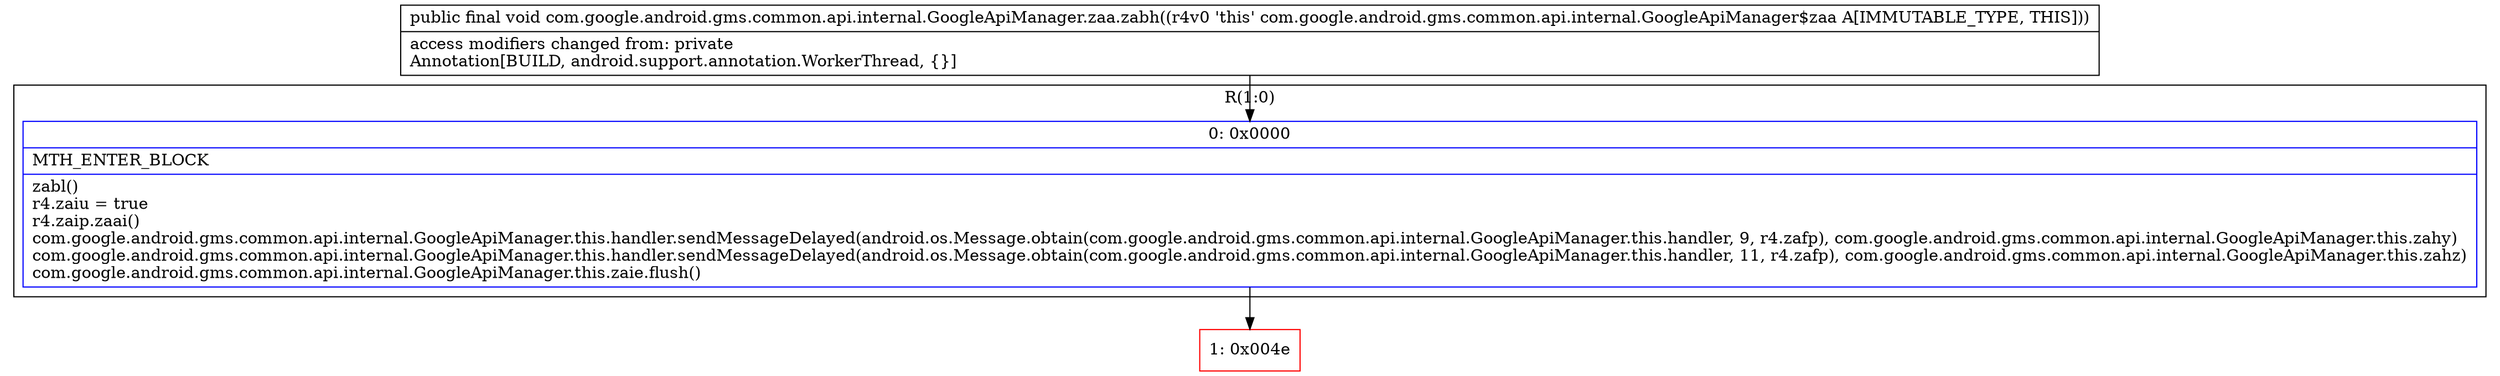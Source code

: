 digraph "CFG forcom.google.android.gms.common.api.internal.GoogleApiManager.zaa.zabh()V" {
subgraph cluster_Region_1655257114 {
label = "R(1:0)";
node [shape=record,color=blue];
Node_0 [shape=record,label="{0\:\ 0x0000|MTH_ENTER_BLOCK\l|zabl()\lr4.zaiu = true\lr4.zaip.zaai()\lcom.google.android.gms.common.api.internal.GoogleApiManager.this.handler.sendMessageDelayed(android.os.Message.obtain(com.google.android.gms.common.api.internal.GoogleApiManager.this.handler, 9, r4.zafp), com.google.android.gms.common.api.internal.GoogleApiManager.this.zahy)\lcom.google.android.gms.common.api.internal.GoogleApiManager.this.handler.sendMessageDelayed(android.os.Message.obtain(com.google.android.gms.common.api.internal.GoogleApiManager.this.handler, 11, r4.zafp), com.google.android.gms.common.api.internal.GoogleApiManager.this.zahz)\lcom.google.android.gms.common.api.internal.GoogleApiManager.this.zaie.flush()\l}"];
}
Node_1 [shape=record,color=red,label="{1\:\ 0x004e}"];
MethodNode[shape=record,label="{public final void com.google.android.gms.common.api.internal.GoogleApiManager.zaa.zabh((r4v0 'this' com.google.android.gms.common.api.internal.GoogleApiManager$zaa A[IMMUTABLE_TYPE, THIS]))  | access modifiers changed from: private\lAnnotation[BUILD, android.support.annotation.WorkerThread, \{\}]\l}"];
MethodNode -> Node_0;
Node_0 -> Node_1;
}

